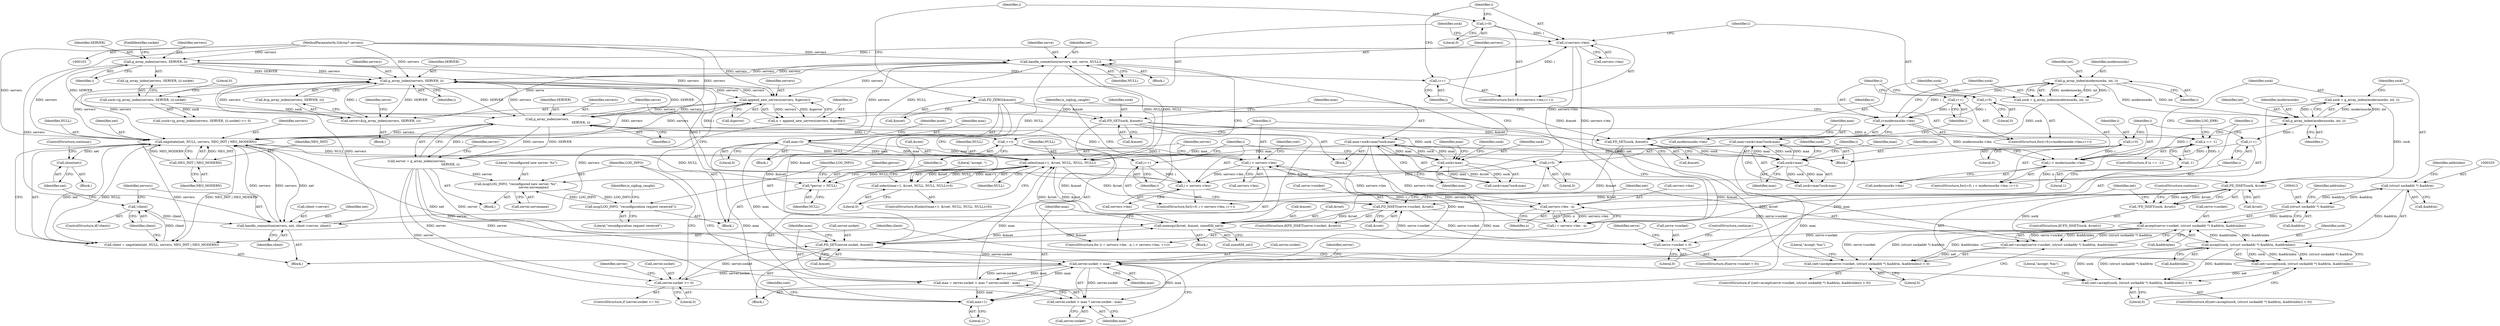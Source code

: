 digraph "1_nbd_741495cb08503fd32a9d22648e63b64390c601f4@API" {
"1000423" [label="(Call,handle_connection(servers, net, serve, NULL))"];
"1000384" [label="(Call,g_array_index(servers, SERVER, i))"];
"1000208" [label="(Call,append_new_servers(servers, &gerror))"];
"1000140" [label="(Call,g_array_index(servers, SERVER, i))"];
"1000104" [label="(MethodParameterIn,GArray* servers)"];
"1000126" [label="(Call,i<servers->len)"];
"1000131" [label="(Call,i++)"];
"1000123" [label="(Call,i=0)"];
"1000423" [label="(Call,handle_connection(servers, net, serve, NULL))"];
"1000406" [label="(Call,net=accept(serve->socket, (struct sockaddr *) &addrin, &addrinlen))"];
"1000408" [label="(Call,accept(serve->socket, (struct sockaddr *) &addrin, &addrinlen))"];
"1000397" [label="(Call,FD_ISSET(serve->socket, &rset))"];
"1000389" [label="(Call,serve->socket < 0)"];
"1000286" [label="(Call,select(max+1, &rset, NULL, NULL, NULL))"];
"1000116" [label="(Call,max=0)"];
"1000259" [label="(Call,max = server.socket > max ? server.socket : max)"];
"1000262" [label="(Call,server.socket > max)"];
"1000253" [label="(Call,FD_SET(server.socket, &mset))"];
"1000247" [label="(Call,server.socket >= 0)"];
"1000240" [label="(Call,server = g_array_index(servers,\n                                                                    SERVER, i))"];
"1000242" [label="(Call,g_array_index(servers,\n                                                                    SERVER, i))"];
"1000231" [label="(Call,i < servers->len)"];
"1000224" [label="(Call,i = servers->len - n)"];
"1000226" [label="(Call,servers->len - n)"];
"1000372" [label="(Call,i < servers->len)"];
"1000369" [label="(Call,i=0)"];
"1000377" [label="(Call,i++)"];
"1000213" [label="(Call,n == -1)"];
"1000206" [label="(Call,n = append_new_servers(servers, &gerror))"];
"1000215" [label="(Call,-1)"];
"1000236" [label="(Call,++i)"];
"1000277" [label="(Call,memcpy(&rset, &mset, sizeof(fd_set)))"];
"1000321" [label="(Call,FD_ISSET(sock, &rset))"];
"1000313" [label="(Call,sock = g_array_index(modernsocks, int, i))"];
"1000315" [label="(Call,g_array_index(modernsocks, int, i))"];
"1000174" [label="(Call,g_array_index(modernsocks, int, i))"];
"1000163" [label="(Call,i<modernsocks->len)"];
"1000168" [label="(Call,i++)"];
"1000160" [label="(Call,i=0)"];
"1000304" [label="(Call,i < modernsocks->len)"];
"1000309" [label="(Call,i++)"];
"1000301" [label="(Call,i=0)"];
"1000178" [label="(Call,FD_SET(sock, &mset))"];
"1000172" [label="(Call,sock = g_array_index(modernsocks, int, i))"];
"1000147" [label="(Call,FD_SET(sock, &mset))"];
"1000137" [label="(Call,sock=(g_array_index(servers, SERVER, i)).socket)"];
"1000119" [label="(Call,FD_ZERO(&mset))"];
"1000151" [label="(Call,max=sock>max?sock:max)"];
"1000154" [label="(Call,sock>max)"];
"1000182" [label="(Call,max=sock>max?sock:max)"];
"1000185" [label="(Call,sock>max)"];
"1000347" [label="(Call,negotiate(net, NULL, servers, NEG_INIT | NEG_MODERN))"];
"1000330" [label="(Call,net=accept(sock, (struct sockaddr *) &addrin, &addrinlen))"];
"1000332" [label="(Call,accept(sock, (struct sockaddr *) &addrin, &addrinlen))"];
"1000334" [label="(Call,(struct sockaddr *) &addrin)"];
"1000412" [label="(Call,(struct sockaddr *) &addrin)"];
"1000361" [label="(Call,handle_connection(servers, net, client->server, client))"];
"1000355" [label="(Call,!client)"];
"1000345" [label="(Call,client = negotiate(net, NULL, servers, NEG_INIT | NEG_MODERN))"];
"1000351" [label="(Call,NEG_INIT | NEG_MODERN)"];
"1000381" [label="(Call,serve=&(g_array_index(servers, SERVER, i)))"];
"1000197" [label="(Call,*gerror = NULL)"];
"1000285" [label="(Call,select(max+1, &rset, NULL, NULL, NULL)>0)"];
"1000320" [label="(Call,!FD_ISSET(sock, &rset))"];
"1000329" [label="(Call,(net=accept(sock, (struct sockaddr *) &addrin, &addrinlen)) < 0)"];
"1000358" [label="(Call,close(net))"];
"1000405" [label="(Call,(net=accept(serve->socket, (struct sockaddr *) &addrin, &addrinlen)) < 0)"];
"1000287" [label="(Call,max+1)"];
"1000261" [label="(Call,server.socket > max ? server.socket : max)"];
"1000271" [label="(Call,msg(LOG_INFO, \"reconfigured new server: %s\",\n                                    server.servename))"];
"1000200" [label="(Call,msg(LOG_INFO, \"reconfiguration request received\"))"];
"1000224" [label="(Call,i = servers->len - n)"];
"1000227" [label="(Call,servers->len)"];
"1000204" [label="(Identifier,is_sighup_caught)"];
"1000124" [label="(Identifier,i)"];
"1000177" [label="(Identifier,i)"];
"1000241" [label="(Identifier,server)"];
"1000385" [label="(Identifier,servers)"];
"1000388" [label="(ControlStructure,if(serve->socket < 0))"];
"1000226" [label="(Call,servers->len - n)"];
"1000359" [label="(Identifier,net)"];
"1000137" [label="(Call,sock=(g_array_index(servers, SERVER, i)).socket)"];
"1000279" [label="(Identifier,rset)"];
"1000277" [label="(Call,memcpy(&rset, &mset, sizeof(fd_set)))"];
"1000118" [label="(Literal,0)"];
"1000252" [label="(Block,)"];
"1000367" [label="(Identifier,client)"];
"1000416" [label="(Call,&addrinlen)"];
"1000406" [label="(Call,net=accept(serve->socket, (struct sockaddr *) &addrin, &addrinlen))"];
"1000399" [label="(Identifier,serve)"];
"1000386" [label="(Identifier,SERVER)"];
"1000257" [label="(Call,&mset)"];
"1000357" [label="(Block,)"];
"1000187" [label="(Identifier,max)"];
"1000417" [label="(Identifier,addrinlen)"];
"1000272" [label="(Identifier,LOG_INFO)"];
"1000369" [label="(Call,i=0)"];
"1000127" [label="(Identifier,i)"];
"1000183" [label="(Identifier,max)"];
"1000364" [label="(Call,client->server)"];
"1000201" [label="(Identifier,LOG_INFO)"];
"1000302" [label="(Identifier,i)"];
"1000213" [label="(Call,n == -1)"];
"1000233" [label="(Call,servers->len)"];
"1000301" [label="(Call,i=0)"];
"1000405" [label="(Call,(net=accept(serve->socket, (struct sockaddr *) &addrin, &addrinlen)) < 0)"];
"1000332" [label="(Call,accept(sock, (struct sockaddr *) &addrin, &addrinlen))"];
"1000139" [label="(Call,(g_array_index(servers, SERVER, i)).socket)"];
"1000260" [label="(Identifier,max)"];
"1000371" [label="(Literal,0)"];
"1000175" [label="(Identifier,modernsocks)"];
"1000362" [label="(Identifier,servers)"];
"1000180" [label="(Call,&mset)"];
"1000132" [label="(Identifier,i)"];
"1000268" [label="(Identifier,server)"];
"1000225" [label="(Identifier,i)"];
"1000188" [label="(Identifier,sock)"];
"1000172" [label="(Call,sock = g_array_index(modernsocks, int, i))"];
"1000426" [label="(Identifier,serve)"];
"1000246" [label="(ControlStructure,if (server.socket >= 0))"];
"1000179" [label="(Identifier,sock)"];
"1000322" [label="(Identifier,sock)"];
"1000355" [label="(Call,!client)"];
"1000131" [label="(Call,i++)"];
"1000270" [label="(Identifier,max)"];
"1000316" [label="(Identifier,modernsocks)"];
"1000185" [label="(Call,sock>max)"];
"1000339" [label="(Identifier,addrinlen)"];
"1000199" [label="(Identifier,NULL)"];
"1000404" [label="(ControlStructure,if ((net=accept(serve->socket, (struct sockaddr *) &addrin, &addrinlen)) < 0))"];
"1000423" [label="(Call,handle_connection(servers, net, serve, NULL))"];
"1000165" [label="(Call,modernsocks->len)"];
"1000209" [label="(Identifier,servers)"];
"1000361" [label="(Call,handle_connection(servers, net, client->server, client))"];
"1000116" [label="(Call,max=0)"];
"1000173" [label="(Identifier,sock)"];
"1000330" [label="(Call,net=accept(sock, (struct sockaddr *) &addrin, &addrinlen))"];
"1000299" [label="(Literal,\"accept, \")"];
"1000194" [label="(Block,)"];
"1000336" [label="(Call,&addrin)"];
"1000329" [label="(Call,(net=accept(sock, (struct sockaddr *) &addrin, &addrinlen)) < 0)"];
"1000168" [label="(Call,i++)"];
"1000123" [label="(Call,i=0)"];
"1000286" [label="(Call,select(max+1, &rset, NULL, NULL, NULL))"];
"1000152" [label="(Identifier,max)"];
"1000253" [label="(Call,FD_SET(server.socket, &mset))"];
"1000424" [label="(Identifier,servers)"];
"1000381" [label="(Call,serve=&(g_array_index(servers, SERVER, i)))"];
"1000212" [label="(ControlStructure,if (n == -1))"];
"1000119" [label="(Call,FD_ZERO(&mset))"];
"1000230" [label="(Identifier,n)"];
"1000333" [label="(Identifier,sock)"];
"1000159" [label="(ControlStructure,for(i=0;i<modernsocks->len;i++))"];
"1000191" [label="(Block,)"];
"1000140" [label="(Call,g_array_index(servers, SERVER, i))"];
"1000261" [label="(Call,server.socket > max ? server.socket : max)"];
"1000105" [label="(Block,)"];
"1000162" [label="(Literal,0)"];
"1000120" [label="(Call,&mset)"];
"1000198" [label="(Identifier,gerror)"];
"1000418" [label="(Literal,0)"];
"1000138" [label="(Identifier,sock)"];
"1000157" [label="(Identifier,sock)"];
"1000144" [label="(FieldIdentifier,socket)"];
"1000345" [label="(Call,client = negotiate(net, NULL, servers, NEG_INIT | NEG_MODERN))"];
"1000259" [label="(Call,max = server.socket > max ? server.socket : max)"];
"1000117" [label="(Identifier,max)"];
"1000189" [label="(Identifier,max)"];
"1000382" [label="(Identifier,serve)"];
"1000384" [label="(Call,g_array_index(servers, SERVER, i))"];
"1000387" [label="(Identifier,i)"];
"1000323" [label="(Call,&rset)"];
"1000245" [label="(Identifier,i)"];
"1000242" [label="(Call,g_array_index(servers,\n                                                                    SERVER, i))"];
"1000306" [label="(Call,modernsocks->len)"];
"1000282" [label="(Call,sizeof(fd_set))"];
"1000352" [label="(Identifier,NEG_INIT)"];
"1000284" [label="(ControlStructure,if(select(max+1, &rset, NULL, NULL, NULL)>0))"];
"1000326" [label="(ControlStructure,continue;)"];
"1000148" [label="(Identifier,sock)"];
"1000153" [label="(Call,sock>max?sock:max)"];
"1000300" [label="(ControlStructure,for(i=0; i < modernsocks->len; i++))"];
"1000287" [label="(Call,max+1)"];
"1000303" [label="(Literal,0)"];
"1000412" [label="(Call,(struct sockaddr *) &addrin)"];
"1000232" [label="(Identifier,i)"];
"1000154" [label="(Call,sock>max)"];
"1000350" [label="(Identifier,servers)"];
"1000396" [label="(ControlStructure,if(FD_ISSET(serve->socket, &rset)))"];
"1000334" [label="(Call,(struct sockaddr *) &addrin)"];
"1000305" [label="(Identifier,i)"];
"1000216" [label="(Literal,1)"];
"1000427" [label="(Identifier,NULL)"];
"1000393" [label="(Literal,0)"];
"1000104" [label="(MethodParameterIn,GArray* servers)"];
"1000151" [label="(Call,max=sock>max?sock:max)"];
"1000169" [label="(Identifier,i)"];
"1000379" [label="(Block,)"];
"1000263" [label="(Call,server.socket)"];
"1000143" [label="(Identifier,i)"];
"1000161" [label="(Identifier,i)"];
"1000267" [label="(Call,server.socket)"];
"1000409" [label="(Call,serve->socket)"];
"1000254" [label="(Call,server.socket)"];
"1000285" [label="(Call,select(max+1, &rset, NULL, NULL, NULL)>0)"];
"1000291" [label="(Identifier,rset)"];
"1000141" [label="(Identifier,servers)"];
"1000200" [label="(Call,msg(LOG_INFO, \"reconfiguration request received\"))"];
"1000186" [label="(Identifier,sock)"];
"1000184" [label="(Call,sock>max?sock:max)"];
"1000309" [label="(Call,i++)"];
"1000383" [label="(Call,&(g_array_index(servers, SERVER, i)))"];
"1000343" [label="(Literal,\"accept: %m\")"];
"1000314" [label="(Identifier,sock)"];
"1000155" [label="(Identifier,sock)"];
"1000142" [label="(Identifier,SERVER)"];
"1000377" [label="(Call,i++)"];
"1000292" [label="(Identifier,NULL)"];
"1000266" [label="(Identifier,max)"];
"1000240" [label="(Call,server = g_array_index(servers,\n                                                                    SERVER, i))"];
"1000315" [label="(Call,g_array_index(modernsocks, int, i))"];
"1000197" [label="(Call,*gerror = NULL)"];
"1000126" [label="(Call,i<servers->len)"];
"1000248" [label="(Call,server.socket)"];
"1000374" [label="(Call,servers->len)"];
"1000244" [label="(Identifier,SERVER)"];
"1000318" [label="(Identifier,i)"];
"1000176" [label="(Identifier,int)"];
"1000363" [label="(Identifier,net)"];
"1000407" [label="(Identifier,net)"];
"1000170" [label="(Block,)"];
"1000146" [label="(Block,)"];
"1000290" [label="(Call,&rset)"];
"1000121" [label="(Identifier,mset)"];
"1000351" [label="(Call,NEG_INIT | NEG_MODERN)"];
"1000158" [label="(Identifier,max)"];
"1000346" [label="(Identifier,client)"];
"1000271" [label="(Call,msg(LOG_INFO, \"reconfigured new server: %s\",\n                                    server.servename))"];
"1000163" [label="(Call,i<modernsocks->len)"];
"1000238" [label="(Block,)"];
"1000149" [label="(Call,&mset)"];
"1000349" [label="(Identifier,NULL)"];
"1000293" [label="(Identifier,NULL)"];
"1000223" [label="(ControlStructure,for (i = servers->len - n; i < servers->len; ++i))"];
"1000304" [label="(Call,i < modernsocks->len)"];
"1000122" [label="(ControlStructure,for(i=0;i<servers->len;i++))"];
"1000401" [label="(Call,&rset)"];
"1000147" [label="(Call,FD_SET(sock, &mset))"];
"1000193" [label="(Identifier,is_sighup_caught)"];
"1000207" [label="(Identifier,n)"];
"1000391" [label="(Identifier,serve)"];
"1000262" [label="(Call,server.socket > max)"];
"1000347" [label="(Call,negotiate(net, NULL, servers, NEG_INIT | NEG_MODERN))"];
"1000320" [label="(Call,!FD_ISSET(sock, &rset))"];
"1000414" [label="(Call,&addrin)"];
"1000255" [label="(Identifier,server)"];
"1000294" [label="(Identifier,NULL)"];
"1000288" [label="(Identifier,max)"];
"1000338" [label="(Call,&addrinlen)"];
"1000378" [label="(Identifier,i)"];
"1000156" [label="(Identifier,max)"];
"1000289" [label="(Literal,1)"];
"1000280" [label="(Call,&mset)"];
"1000128" [label="(Call,servers->len)"];
"1000348" [label="(Identifier,net)"];
"1000321" [label="(Call,FD_ISSET(sock, &rset))"];
"1000372" [label="(Call,i < servers->len)"];
"1000218" [label="(Identifier,LOG_ERR)"];
"1000313" [label="(Call,sock = g_array_index(modernsocks, int, i))"];
"1000389" [label="(Call,serve->socket < 0)"];
"1000210" [label="(Call,&gerror)"];
"1000368" [label="(ControlStructure,for(i=0; i < servers->len; i++))"];
"1000390" [label="(Call,serve->socket)"];
"1000295" [label="(Literal,0)"];
"1000125" [label="(Literal,0)"];
"1000247" [label="(Call,server.socket >= 0)"];
"1000354" [label="(ControlStructure,if(!client))"];
"1000182" [label="(Call,max=sock>max?sock:max)"];
"1000174" [label="(Call,g_array_index(modernsocks, int, i))"];
"1000164" [label="(Identifier,i)"];
"1000251" [label="(Literal,0)"];
"1000145" [label="(Literal,0)"];
"1000408" [label="(Call,accept(serve->socket, (struct sockaddr *) &addrin, &addrinlen))"];
"1000214" [label="(Identifier,n)"];
"1000395" [label="(ControlStructure,continue;)"];
"1000311" [label="(Block,)"];
"1000397" [label="(Call,FD_ISSET(serve->socket, &rset))"];
"1000178" [label="(Call,FD_SET(sock, &mset))"];
"1000236" [label="(Call,++i)"];
"1000328" [label="(ControlStructure,if((net=accept(sock, (struct sockaddr *) &addrin, &addrinlen)) < 0))"];
"1000249" [label="(Identifier,server)"];
"1000370" [label="(Identifier,i)"];
"1000273" [label="(Literal,\"reconfigured new server: %s\")"];
"1000356" [label="(Identifier,client)"];
"1000358" [label="(Call,close(net))"];
"1000425" [label="(Identifier,net)"];
"1000231" [label="(Call,i < servers->len)"];
"1000373" [label="(Identifier,i)"];
"1000215" [label="(Call,-1)"];
"1000237" [label="(Identifier,i)"];
"1000206" [label="(Call,n = append_new_servers(servers, &gerror))"];
"1000331" [label="(Identifier,net)"];
"1000319" [label="(ControlStructure,if(!FD_ISSET(sock, &rset)))"];
"1000243" [label="(Identifier,servers)"];
"1000340" [label="(Literal,0)"];
"1000421" [label="(Literal,\"accept: %m\")"];
"1000398" [label="(Call,serve->socket)"];
"1000317" [label="(Identifier,int)"];
"1000360" [label="(ControlStructure,continue;)"];
"1000208" [label="(Call,append_new_servers(servers, &gerror))"];
"1000278" [label="(Call,&rset)"];
"1000160" [label="(Call,i=0)"];
"1000353" [label="(Identifier,NEG_MODERN)"];
"1000202" [label="(Literal,\"reconfiguration request received\")"];
"1000403" [label="(Block,)"];
"1000274" [label="(Call,server.servename)"];
"1000310" [label="(Identifier,i)"];
"1000136" [label="(Call,(sock=(g_array_index(servers, SERVER, i)).socket) >= 0)"];
"1000423" -> "1000403"  [label="AST: "];
"1000423" -> "1000427"  [label="CFG: "];
"1000424" -> "1000423"  [label="AST: "];
"1000425" -> "1000423"  [label="AST: "];
"1000426" -> "1000423"  [label="AST: "];
"1000427" -> "1000423"  [label="AST: "];
"1000378" -> "1000423"  [label="CFG: "];
"1000423" -> "1000197"  [label="DDG: NULL"];
"1000423" -> "1000208"  [label="DDG: servers"];
"1000423" -> "1000286"  [label="DDG: NULL"];
"1000423" -> "1000347"  [label="DDG: servers"];
"1000423" -> "1000384"  [label="DDG: servers"];
"1000384" -> "1000423"  [label="DDG: servers"];
"1000104" -> "1000423"  [label="DDG: servers"];
"1000406" -> "1000423"  [label="DDG: net"];
"1000381" -> "1000423"  [label="DDG: serve"];
"1000347" -> "1000423"  [label="DDG: NULL"];
"1000286" -> "1000423"  [label="DDG: NULL"];
"1000384" -> "1000383"  [label="AST: "];
"1000384" -> "1000387"  [label="CFG: "];
"1000385" -> "1000384"  [label="AST: "];
"1000386" -> "1000384"  [label="AST: "];
"1000387" -> "1000384"  [label="AST: "];
"1000383" -> "1000384"  [label="CFG: "];
"1000384" -> "1000208"  [label="DDG: servers"];
"1000384" -> "1000242"  [label="DDG: SERVER"];
"1000384" -> "1000347"  [label="DDG: servers"];
"1000384" -> "1000377"  [label="DDG: i"];
"1000384" -> "1000381"  [label="DDG: servers"];
"1000384" -> "1000381"  [label="DDG: SERVER"];
"1000384" -> "1000381"  [label="DDG: i"];
"1000208" -> "1000384"  [label="DDG: servers"];
"1000140" -> "1000384"  [label="DDG: servers"];
"1000140" -> "1000384"  [label="DDG: SERVER"];
"1000347" -> "1000384"  [label="DDG: servers"];
"1000361" -> "1000384"  [label="DDG: servers"];
"1000242" -> "1000384"  [label="DDG: servers"];
"1000242" -> "1000384"  [label="DDG: SERVER"];
"1000104" -> "1000384"  [label="DDG: servers"];
"1000372" -> "1000384"  [label="DDG: i"];
"1000208" -> "1000206"  [label="AST: "];
"1000208" -> "1000210"  [label="CFG: "];
"1000209" -> "1000208"  [label="AST: "];
"1000210" -> "1000208"  [label="AST: "];
"1000206" -> "1000208"  [label="CFG: "];
"1000208" -> "1000206"  [label="DDG: servers"];
"1000208" -> "1000206"  [label="DDG: &gerror"];
"1000140" -> "1000208"  [label="DDG: servers"];
"1000347" -> "1000208"  [label="DDG: servers"];
"1000361" -> "1000208"  [label="DDG: servers"];
"1000242" -> "1000208"  [label="DDG: servers"];
"1000104" -> "1000208"  [label="DDG: servers"];
"1000208" -> "1000242"  [label="DDG: servers"];
"1000208" -> "1000347"  [label="DDG: servers"];
"1000140" -> "1000139"  [label="AST: "];
"1000140" -> "1000143"  [label="CFG: "];
"1000141" -> "1000140"  [label="AST: "];
"1000142" -> "1000140"  [label="AST: "];
"1000143" -> "1000140"  [label="AST: "];
"1000144" -> "1000140"  [label="CFG: "];
"1000140" -> "1000131"  [label="DDG: i"];
"1000104" -> "1000140"  [label="DDG: servers"];
"1000126" -> "1000140"  [label="DDG: i"];
"1000140" -> "1000242"  [label="DDG: SERVER"];
"1000140" -> "1000347"  [label="DDG: servers"];
"1000104" -> "1000103"  [label="AST: "];
"1000104" -> "1000242"  [label="DDG: servers"];
"1000104" -> "1000347"  [label="DDG: servers"];
"1000104" -> "1000361"  [label="DDG: servers"];
"1000126" -> "1000122"  [label="AST: "];
"1000126" -> "1000128"  [label="CFG: "];
"1000127" -> "1000126"  [label="AST: "];
"1000128" -> "1000126"  [label="AST: "];
"1000138" -> "1000126"  [label="CFG: "];
"1000161" -> "1000126"  [label="CFG: "];
"1000131" -> "1000126"  [label="DDG: i"];
"1000123" -> "1000126"  [label="DDG: i"];
"1000126" -> "1000226"  [label="DDG: servers->len"];
"1000126" -> "1000372"  [label="DDG: servers->len"];
"1000131" -> "1000122"  [label="AST: "];
"1000131" -> "1000132"  [label="CFG: "];
"1000132" -> "1000131"  [label="AST: "];
"1000127" -> "1000131"  [label="CFG: "];
"1000123" -> "1000122"  [label="AST: "];
"1000123" -> "1000125"  [label="CFG: "];
"1000124" -> "1000123"  [label="AST: "];
"1000125" -> "1000123"  [label="AST: "];
"1000127" -> "1000123"  [label="CFG: "];
"1000406" -> "1000405"  [label="AST: "];
"1000406" -> "1000408"  [label="CFG: "];
"1000407" -> "1000406"  [label="AST: "];
"1000408" -> "1000406"  [label="AST: "];
"1000418" -> "1000406"  [label="CFG: "];
"1000406" -> "1000405"  [label="DDG: net"];
"1000408" -> "1000406"  [label="DDG: serve->socket"];
"1000408" -> "1000406"  [label="DDG: (struct sockaddr *) &addrin"];
"1000408" -> "1000406"  [label="DDG: &addrinlen"];
"1000408" -> "1000416"  [label="CFG: "];
"1000409" -> "1000408"  [label="AST: "];
"1000412" -> "1000408"  [label="AST: "];
"1000416" -> "1000408"  [label="AST: "];
"1000408" -> "1000332"  [label="DDG: &addrinlen"];
"1000408" -> "1000389"  [label="DDG: serve->socket"];
"1000408" -> "1000405"  [label="DDG: serve->socket"];
"1000408" -> "1000405"  [label="DDG: (struct sockaddr *) &addrin"];
"1000408" -> "1000405"  [label="DDG: &addrinlen"];
"1000397" -> "1000408"  [label="DDG: serve->socket"];
"1000412" -> "1000408"  [label="DDG: &addrin"];
"1000332" -> "1000408"  [label="DDG: &addrinlen"];
"1000397" -> "1000396"  [label="AST: "];
"1000397" -> "1000401"  [label="CFG: "];
"1000398" -> "1000397"  [label="AST: "];
"1000401" -> "1000397"  [label="AST: "];
"1000407" -> "1000397"  [label="CFG: "];
"1000378" -> "1000397"  [label="CFG: "];
"1000397" -> "1000277"  [label="DDG: &rset"];
"1000397" -> "1000389"  [label="DDG: serve->socket"];
"1000389" -> "1000397"  [label="DDG: serve->socket"];
"1000286" -> "1000397"  [label="DDG: &rset"];
"1000321" -> "1000397"  [label="DDG: &rset"];
"1000389" -> "1000388"  [label="AST: "];
"1000389" -> "1000393"  [label="CFG: "];
"1000390" -> "1000389"  [label="AST: "];
"1000393" -> "1000389"  [label="AST: "];
"1000395" -> "1000389"  [label="CFG: "];
"1000399" -> "1000389"  [label="CFG: "];
"1000286" -> "1000285"  [label="AST: "];
"1000286" -> "1000294"  [label="CFG: "];
"1000287" -> "1000286"  [label="AST: "];
"1000290" -> "1000286"  [label="AST: "];
"1000292" -> "1000286"  [label="AST: "];
"1000293" -> "1000286"  [label="AST: "];
"1000294" -> "1000286"  [label="AST: "];
"1000295" -> "1000286"  [label="CFG: "];
"1000286" -> "1000197"  [label="DDG: NULL"];
"1000286" -> "1000277"  [label="DDG: &rset"];
"1000286" -> "1000285"  [label="DDG: &rset"];
"1000286" -> "1000285"  [label="DDG: NULL"];
"1000286" -> "1000285"  [label="DDG: max+1"];
"1000116" -> "1000286"  [label="DDG: max"];
"1000259" -> "1000286"  [label="DDG: max"];
"1000151" -> "1000286"  [label="DDG: max"];
"1000182" -> "1000286"  [label="DDG: max"];
"1000277" -> "1000286"  [label="DDG: &rset"];
"1000347" -> "1000286"  [label="DDG: NULL"];
"1000286" -> "1000321"  [label="DDG: &rset"];
"1000286" -> "1000347"  [label="DDG: NULL"];
"1000116" -> "1000105"  [label="AST: "];
"1000116" -> "1000118"  [label="CFG: "];
"1000117" -> "1000116"  [label="AST: "];
"1000118" -> "1000116"  [label="AST: "];
"1000121" -> "1000116"  [label="CFG: "];
"1000116" -> "1000154"  [label="DDG: max"];
"1000116" -> "1000185"  [label="DDG: max"];
"1000116" -> "1000262"  [label="DDG: max"];
"1000116" -> "1000287"  [label="DDG: max"];
"1000259" -> "1000252"  [label="AST: "];
"1000259" -> "1000261"  [label="CFG: "];
"1000260" -> "1000259"  [label="AST: "];
"1000261" -> "1000259"  [label="AST: "];
"1000272" -> "1000259"  [label="CFG: "];
"1000262" -> "1000259"  [label="DDG: server.socket"];
"1000262" -> "1000259"  [label="DDG: max"];
"1000240" -> "1000259"  [label="DDG: server"];
"1000259" -> "1000262"  [label="DDG: max"];
"1000259" -> "1000287"  [label="DDG: max"];
"1000262" -> "1000261"  [label="AST: "];
"1000262" -> "1000266"  [label="CFG: "];
"1000263" -> "1000262"  [label="AST: "];
"1000266" -> "1000262"  [label="AST: "];
"1000268" -> "1000262"  [label="CFG: "];
"1000270" -> "1000262"  [label="CFG: "];
"1000262" -> "1000247"  [label="DDG: server.socket"];
"1000253" -> "1000262"  [label="DDG: server.socket"];
"1000240" -> "1000262"  [label="DDG: server"];
"1000151" -> "1000262"  [label="DDG: max"];
"1000182" -> "1000262"  [label="DDG: max"];
"1000262" -> "1000261"  [label="DDG: server.socket"];
"1000262" -> "1000261"  [label="DDG: max"];
"1000253" -> "1000252"  [label="AST: "];
"1000253" -> "1000257"  [label="CFG: "];
"1000254" -> "1000253"  [label="AST: "];
"1000257" -> "1000253"  [label="AST: "];
"1000260" -> "1000253"  [label="CFG: "];
"1000247" -> "1000253"  [label="DDG: server.socket"];
"1000240" -> "1000253"  [label="DDG: server"];
"1000277" -> "1000253"  [label="DDG: &mset"];
"1000178" -> "1000253"  [label="DDG: &mset"];
"1000147" -> "1000253"  [label="DDG: &mset"];
"1000119" -> "1000253"  [label="DDG: &mset"];
"1000253" -> "1000277"  [label="DDG: &mset"];
"1000247" -> "1000246"  [label="AST: "];
"1000247" -> "1000251"  [label="CFG: "];
"1000248" -> "1000247"  [label="AST: "];
"1000251" -> "1000247"  [label="AST: "];
"1000255" -> "1000247"  [label="CFG: "];
"1000272" -> "1000247"  [label="CFG: "];
"1000240" -> "1000247"  [label="DDG: server"];
"1000240" -> "1000238"  [label="AST: "];
"1000240" -> "1000242"  [label="CFG: "];
"1000241" -> "1000240"  [label="AST: "];
"1000242" -> "1000240"  [label="AST: "];
"1000249" -> "1000240"  [label="CFG: "];
"1000242" -> "1000240"  [label="DDG: servers"];
"1000242" -> "1000240"  [label="DDG: SERVER"];
"1000242" -> "1000240"  [label="DDG: i"];
"1000240" -> "1000261"  [label="DDG: server"];
"1000240" -> "1000271"  [label="DDG: server"];
"1000242" -> "1000245"  [label="CFG: "];
"1000243" -> "1000242"  [label="AST: "];
"1000244" -> "1000242"  [label="AST: "];
"1000245" -> "1000242"  [label="AST: "];
"1000242" -> "1000236"  [label="DDG: i"];
"1000231" -> "1000242"  [label="DDG: i"];
"1000242" -> "1000347"  [label="DDG: servers"];
"1000231" -> "1000223"  [label="AST: "];
"1000231" -> "1000233"  [label="CFG: "];
"1000232" -> "1000231"  [label="AST: "];
"1000233" -> "1000231"  [label="AST: "];
"1000241" -> "1000231"  [label="CFG: "];
"1000279" -> "1000231"  [label="CFG: "];
"1000231" -> "1000226"  [label="DDG: servers->len"];
"1000224" -> "1000231"  [label="DDG: i"];
"1000236" -> "1000231"  [label="DDG: i"];
"1000226" -> "1000231"  [label="DDG: servers->len"];
"1000231" -> "1000372"  [label="DDG: servers->len"];
"1000224" -> "1000223"  [label="AST: "];
"1000224" -> "1000226"  [label="CFG: "];
"1000225" -> "1000224"  [label="AST: "];
"1000226" -> "1000224"  [label="AST: "];
"1000232" -> "1000224"  [label="CFG: "];
"1000226" -> "1000224"  [label="DDG: servers->len"];
"1000226" -> "1000224"  [label="DDG: n"];
"1000226" -> "1000230"  [label="CFG: "];
"1000227" -> "1000226"  [label="AST: "];
"1000230" -> "1000226"  [label="AST: "];
"1000372" -> "1000226"  [label="DDG: servers->len"];
"1000213" -> "1000226"  [label="DDG: n"];
"1000372" -> "1000368"  [label="AST: "];
"1000372" -> "1000374"  [label="CFG: "];
"1000373" -> "1000372"  [label="AST: "];
"1000374" -> "1000372"  [label="AST: "];
"1000193" -> "1000372"  [label="CFG: "];
"1000382" -> "1000372"  [label="CFG: "];
"1000369" -> "1000372"  [label="DDG: i"];
"1000377" -> "1000372"  [label="DDG: i"];
"1000369" -> "1000368"  [label="AST: "];
"1000369" -> "1000371"  [label="CFG: "];
"1000370" -> "1000369"  [label="AST: "];
"1000371" -> "1000369"  [label="AST: "];
"1000373" -> "1000369"  [label="CFG: "];
"1000377" -> "1000368"  [label="AST: "];
"1000377" -> "1000378"  [label="CFG: "];
"1000378" -> "1000377"  [label="AST: "];
"1000373" -> "1000377"  [label="CFG: "];
"1000213" -> "1000212"  [label="AST: "];
"1000213" -> "1000215"  [label="CFG: "];
"1000214" -> "1000213"  [label="AST: "];
"1000215" -> "1000213"  [label="AST: "];
"1000218" -> "1000213"  [label="CFG: "];
"1000225" -> "1000213"  [label="CFG: "];
"1000206" -> "1000213"  [label="DDG: n"];
"1000215" -> "1000213"  [label="DDG: 1"];
"1000206" -> "1000194"  [label="AST: "];
"1000207" -> "1000206"  [label="AST: "];
"1000214" -> "1000206"  [label="CFG: "];
"1000215" -> "1000216"  [label="CFG: "];
"1000216" -> "1000215"  [label="AST: "];
"1000236" -> "1000223"  [label="AST: "];
"1000236" -> "1000237"  [label="CFG: "];
"1000237" -> "1000236"  [label="AST: "];
"1000232" -> "1000236"  [label="CFG: "];
"1000277" -> "1000191"  [label="AST: "];
"1000277" -> "1000282"  [label="CFG: "];
"1000278" -> "1000277"  [label="AST: "];
"1000280" -> "1000277"  [label="AST: "];
"1000282" -> "1000277"  [label="AST: "];
"1000288" -> "1000277"  [label="CFG: "];
"1000321" -> "1000277"  [label="DDG: &rset"];
"1000178" -> "1000277"  [label="DDG: &mset"];
"1000147" -> "1000277"  [label="DDG: &mset"];
"1000119" -> "1000277"  [label="DDG: &mset"];
"1000321" -> "1000320"  [label="AST: "];
"1000321" -> "1000323"  [label="CFG: "];
"1000322" -> "1000321"  [label="AST: "];
"1000323" -> "1000321"  [label="AST: "];
"1000320" -> "1000321"  [label="CFG: "];
"1000321" -> "1000320"  [label="DDG: sock"];
"1000321" -> "1000320"  [label="DDG: &rset"];
"1000313" -> "1000321"  [label="DDG: sock"];
"1000321" -> "1000332"  [label="DDG: sock"];
"1000313" -> "1000311"  [label="AST: "];
"1000313" -> "1000315"  [label="CFG: "];
"1000314" -> "1000313"  [label="AST: "];
"1000315" -> "1000313"  [label="AST: "];
"1000322" -> "1000313"  [label="CFG: "];
"1000315" -> "1000313"  [label="DDG: modernsocks"];
"1000315" -> "1000313"  [label="DDG: int"];
"1000315" -> "1000313"  [label="DDG: i"];
"1000315" -> "1000318"  [label="CFG: "];
"1000316" -> "1000315"  [label="AST: "];
"1000317" -> "1000315"  [label="AST: "];
"1000318" -> "1000315"  [label="AST: "];
"1000315" -> "1000309"  [label="DDG: i"];
"1000174" -> "1000315"  [label="DDG: modernsocks"];
"1000174" -> "1000315"  [label="DDG: int"];
"1000304" -> "1000315"  [label="DDG: i"];
"1000174" -> "1000172"  [label="AST: "];
"1000174" -> "1000177"  [label="CFG: "];
"1000175" -> "1000174"  [label="AST: "];
"1000176" -> "1000174"  [label="AST: "];
"1000177" -> "1000174"  [label="AST: "];
"1000172" -> "1000174"  [label="CFG: "];
"1000174" -> "1000168"  [label="DDG: i"];
"1000174" -> "1000172"  [label="DDG: modernsocks"];
"1000174" -> "1000172"  [label="DDG: int"];
"1000174" -> "1000172"  [label="DDG: i"];
"1000163" -> "1000174"  [label="DDG: i"];
"1000163" -> "1000159"  [label="AST: "];
"1000163" -> "1000165"  [label="CFG: "];
"1000164" -> "1000163"  [label="AST: "];
"1000165" -> "1000163"  [label="AST: "];
"1000173" -> "1000163"  [label="CFG: "];
"1000193" -> "1000163"  [label="CFG: "];
"1000168" -> "1000163"  [label="DDG: i"];
"1000160" -> "1000163"  [label="DDG: i"];
"1000163" -> "1000304"  [label="DDG: modernsocks->len"];
"1000168" -> "1000159"  [label="AST: "];
"1000168" -> "1000169"  [label="CFG: "];
"1000169" -> "1000168"  [label="AST: "];
"1000164" -> "1000168"  [label="CFG: "];
"1000160" -> "1000159"  [label="AST: "];
"1000160" -> "1000162"  [label="CFG: "];
"1000161" -> "1000160"  [label="AST: "];
"1000162" -> "1000160"  [label="AST: "];
"1000164" -> "1000160"  [label="CFG: "];
"1000304" -> "1000300"  [label="AST: "];
"1000304" -> "1000306"  [label="CFG: "];
"1000305" -> "1000304"  [label="AST: "];
"1000306" -> "1000304"  [label="AST: "];
"1000314" -> "1000304"  [label="CFG: "];
"1000370" -> "1000304"  [label="CFG: "];
"1000309" -> "1000304"  [label="DDG: i"];
"1000301" -> "1000304"  [label="DDG: i"];
"1000309" -> "1000300"  [label="AST: "];
"1000309" -> "1000310"  [label="CFG: "];
"1000310" -> "1000309"  [label="AST: "];
"1000305" -> "1000309"  [label="CFG: "];
"1000301" -> "1000300"  [label="AST: "];
"1000301" -> "1000303"  [label="CFG: "];
"1000302" -> "1000301"  [label="AST: "];
"1000303" -> "1000301"  [label="AST: "];
"1000305" -> "1000301"  [label="CFG: "];
"1000178" -> "1000170"  [label="AST: "];
"1000178" -> "1000180"  [label="CFG: "];
"1000179" -> "1000178"  [label="AST: "];
"1000180" -> "1000178"  [label="AST: "];
"1000183" -> "1000178"  [label="CFG: "];
"1000172" -> "1000178"  [label="DDG: sock"];
"1000147" -> "1000178"  [label="DDG: &mset"];
"1000119" -> "1000178"  [label="DDG: &mset"];
"1000178" -> "1000185"  [label="DDG: sock"];
"1000172" -> "1000170"  [label="AST: "];
"1000173" -> "1000172"  [label="AST: "];
"1000179" -> "1000172"  [label="CFG: "];
"1000147" -> "1000146"  [label="AST: "];
"1000147" -> "1000149"  [label="CFG: "];
"1000148" -> "1000147"  [label="AST: "];
"1000149" -> "1000147"  [label="AST: "];
"1000152" -> "1000147"  [label="CFG: "];
"1000137" -> "1000147"  [label="DDG: sock"];
"1000119" -> "1000147"  [label="DDG: &mset"];
"1000147" -> "1000154"  [label="DDG: sock"];
"1000137" -> "1000136"  [label="AST: "];
"1000137" -> "1000139"  [label="CFG: "];
"1000138" -> "1000137"  [label="AST: "];
"1000139" -> "1000137"  [label="AST: "];
"1000145" -> "1000137"  [label="CFG: "];
"1000137" -> "1000136"  [label="DDG: sock"];
"1000119" -> "1000105"  [label="AST: "];
"1000119" -> "1000120"  [label="CFG: "];
"1000120" -> "1000119"  [label="AST: "];
"1000124" -> "1000119"  [label="CFG: "];
"1000151" -> "1000146"  [label="AST: "];
"1000151" -> "1000153"  [label="CFG: "];
"1000152" -> "1000151"  [label="AST: "];
"1000153" -> "1000151"  [label="AST: "];
"1000132" -> "1000151"  [label="CFG: "];
"1000154" -> "1000151"  [label="DDG: sock"];
"1000154" -> "1000151"  [label="DDG: max"];
"1000151" -> "1000154"  [label="DDG: max"];
"1000151" -> "1000185"  [label="DDG: max"];
"1000151" -> "1000287"  [label="DDG: max"];
"1000154" -> "1000153"  [label="AST: "];
"1000154" -> "1000156"  [label="CFG: "];
"1000155" -> "1000154"  [label="AST: "];
"1000156" -> "1000154"  [label="AST: "];
"1000157" -> "1000154"  [label="CFG: "];
"1000158" -> "1000154"  [label="CFG: "];
"1000154" -> "1000153"  [label="DDG: sock"];
"1000154" -> "1000153"  [label="DDG: max"];
"1000182" -> "1000170"  [label="AST: "];
"1000182" -> "1000184"  [label="CFG: "];
"1000183" -> "1000182"  [label="AST: "];
"1000184" -> "1000182"  [label="AST: "];
"1000169" -> "1000182"  [label="CFG: "];
"1000185" -> "1000182"  [label="DDG: sock"];
"1000185" -> "1000182"  [label="DDG: max"];
"1000182" -> "1000185"  [label="DDG: max"];
"1000182" -> "1000287"  [label="DDG: max"];
"1000185" -> "1000184"  [label="AST: "];
"1000185" -> "1000187"  [label="CFG: "];
"1000186" -> "1000185"  [label="AST: "];
"1000187" -> "1000185"  [label="AST: "];
"1000188" -> "1000185"  [label="CFG: "];
"1000189" -> "1000185"  [label="CFG: "];
"1000185" -> "1000184"  [label="DDG: sock"];
"1000185" -> "1000184"  [label="DDG: max"];
"1000347" -> "1000345"  [label="AST: "];
"1000347" -> "1000351"  [label="CFG: "];
"1000348" -> "1000347"  [label="AST: "];
"1000349" -> "1000347"  [label="AST: "];
"1000350" -> "1000347"  [label="AST: "];
"1000351" -> "1000347"  [label="AST: "];
"1000345" -> "1000347"  [label="CFG: "];
"1000347" -> "1000197"  [label="DDG: NULL"];
"1000347" -> "1000345"  [label="DDG: net"];
"1000347" -> "1000345"  [label="DDG: NULL"];
"1000347" -> "1000345"  [label="DDG: servers"];
"1000347" -> "1000345"  [label="DDG: NEG_INIT | NEG_MODERN"];
"1000330" -> "1000347"  [label="DDG: net"];
"1000361" -> "1000347"  [label="DDG: servers"];
"1000351" -> "1000347"  [label="DDG: NEG_INIT"];
"1000351" -> "1000347"  [label="DDG: NEG_MODERN"];
"1000347" -> "1000358"  [label="DDG: net"];
"1000347" -> "1000361"  [label="DDG: servers"];
"1000347" -> "1000361"  [label="DDG: net"];
"1000330" -> "1000329"  [label="AST: "];
"1000330" -> "1000332"  [label="CFG: "];
"1000331" -> "1000330"  [label="AST: "];
"1000332" -> "1000330"  [label="AST: "];
"1000340" -> "1000330"  [label="CFG: "];
"1000330" -> "1000329"  [label="DDG: net"];
"1000332" -> "1000330"  [label="DDG: sock"];
"1000332" -> "1000330"  [label="DDG: (struct sockaddr *) &addrin"];
"1000332" -> "1000330"  [label="DDG: &addrinlen"];
"1000332" -> "1000338"  [label="CFG: "];
"1000333" -> "1000332"  [label="AST: "];
"1000334" -> "1000332"  [label="AST: "];
"1000338" -> "1000332"  [label="AST: "];
"1000332" -> "1000329"  [label="DDG: sock"];
"1000332" -> "1000329"  [label="DDG: (struct sockaddr *) &addrin"];
"1000332" -> "1000329"  [label="DDG: &addrinlen"];
"1000334" -> "1000332"  [label="DDG: &addrin"];
"1000334" -> "1000336"  [label="CFG: "];
"1000335" -> "1000334"  [label="AST: "];
"1000336" -> "1000334"  [label="AST: "];
"1000339" -> "1000334"  [label="CFG: "];
"1000412" -> "1000334"  [label="DDG: &addrin"];
"1000334" -> "1000412"  [label="DDG: &addrin"];
"1000412" -> "1000414"  [label="CFG: "];
"1000413" -> "1000412"  [label="AST: "];
"1000414" -> "1000412"  [label="AST: "];
"1000417" -> "1000412"  [label="CFG: "];
"1000361" -> "1000311"  [label="AST: "];
"1000361" -> "1000367"  [label="CFG: "];
"1000362" -> "1000361"  [label="AST: "];
"1000363" -> "1000361"  [label="AST: "];
"1000364" -> "1000361"  [label="AST: "];
"1000367" -> "1000361"  [label="AST: "];
"1000310" -> "1000361"  [label="CFG: "];
"1000355" -> "1000361"  [label="DDG: client"];
"1000355" -> "1000354"  [label="AST: "];
"1000355" -> "1000356"  [label="CFG: "];
"1000356" -> "1000355"  [label="AST: "];
"1000359" -> "1000355"  [label="CFG: "];
"1000362" -> "1000355"  [label="CFG: "];
"1000345" -> "1000355"  [label="DDG: client"];
"1000345" -> "1000311"  [label="AST: "];
"1000346" -> "1000345"  [label="AST: "];
"1000356" -> "1000345"  [label="CFG: "];
"1000351" -> "1000353"  [label="CFG: "];
"1000352" -> "1000351"  [label="AST: "];
"1000353" -> "1000351"  [label="AST: "];
"1000381" -> "1000379"  [label="AST: "];
"1000381" -> "1000383"  [label="CFG: "];
"1000382" -> "1000381"  [label="AST: "];
"1000383" -> "1000381"  [label="AST: "];
"1000391" -> "1000381"  [label="CFG: "];
"1000197" -> "1000194"  [label="AST: "];
"1000197" -> "1000199"  [label="CFG: "];
"1000198" -> "1000197"  [label="AST: "];
"1000199" -> "1000197"  [label="AST: "];
"1000201" -> "1000197"  [label="CFG: "];
"1000285" -> "1000284"  [label="AST: "];
"1000285" -> "1000295"  [label="CFG: "];
"1000295" -> "1000285"  [label="AST: "];
"1000193" -> "1000285"  [label="CFG: "];
"1000299" -> "1000285"  [label="CFG: "];
"1000320" -> "1000319"  [label="AST: "];
"1000326" -> "1000320"  [label="CFG: "];
"1000331" -> "1000320"  [label="CFG: "];
"1000329" -> "1000328"  [label="AST: "];
"1000329" -> "1000340"  [label="CFG: "];
"1000340" -> "1000329"  [label="AST: "];
"1000343" -> "1000329"  [label="CFG: "];
"1000346" -> "1000329"  [label="CFG: "];
"1000358" -> "1000357"  [label="AST: "];
"1000358" -> "1000359"  [label="CFG: "];
"1000359" -> "1000358"  [label="AST: "];
"1000360" -> "1000358"  [label="CFG: "];
"1000405" -> "1000404"  [label="AST: "];
"1000405" -> "1000418"  [label="CFG: "];
"1000418" -> "1000405"  [label="AST: "];
"1000421" -> "1000405"  [label="CFG: "];
"1000424" -> "1000405"  [label="CFG: "];
"1000287" -> "1000289"  [label="CFG: "];
"1000288" -> "1000287"  [label="AST: "];
"1000289" -> "1000287"  [label="AST: "];
"1000291" -> "1000287"  [label="CFG: "];
"1000261" -> "1000267"  [label="CFG: "];
"1000261" -> "1000270"  [label="CFG: "];
"1000267" -> "1000261"  [label="AST: "];
"1000270" -> "1000261"  [label="AST: "];
"1000271" -> "1000238"  [label="AST: "];
"1000271" -> "1000274"  [label="CFG: "];
"1000272" -> "1000271"  [label="AST: "];
"1000273" -> "1000271"  [label="AST: "];
"1000274" -> "1000271"  [label="AST: "];
"1000237" -> "1000271"  [label="CFG: "];
"1000271" -> "1000200"  [label="DDG: LOG_INFO"];
"1000200" -> "1000271"  [label="DDG: LOG_INFO"];
"1000200" -> "1000194"  [label="AST: "];
"1000200" -> "1000202"  [label="CFG: "];
"1000201" -> "1000200"  [label="AST: "];
"1000202" -> "1000200"  [label="AST: "];
"1000204" -> "1000200"  [label="CFG: "];
}
